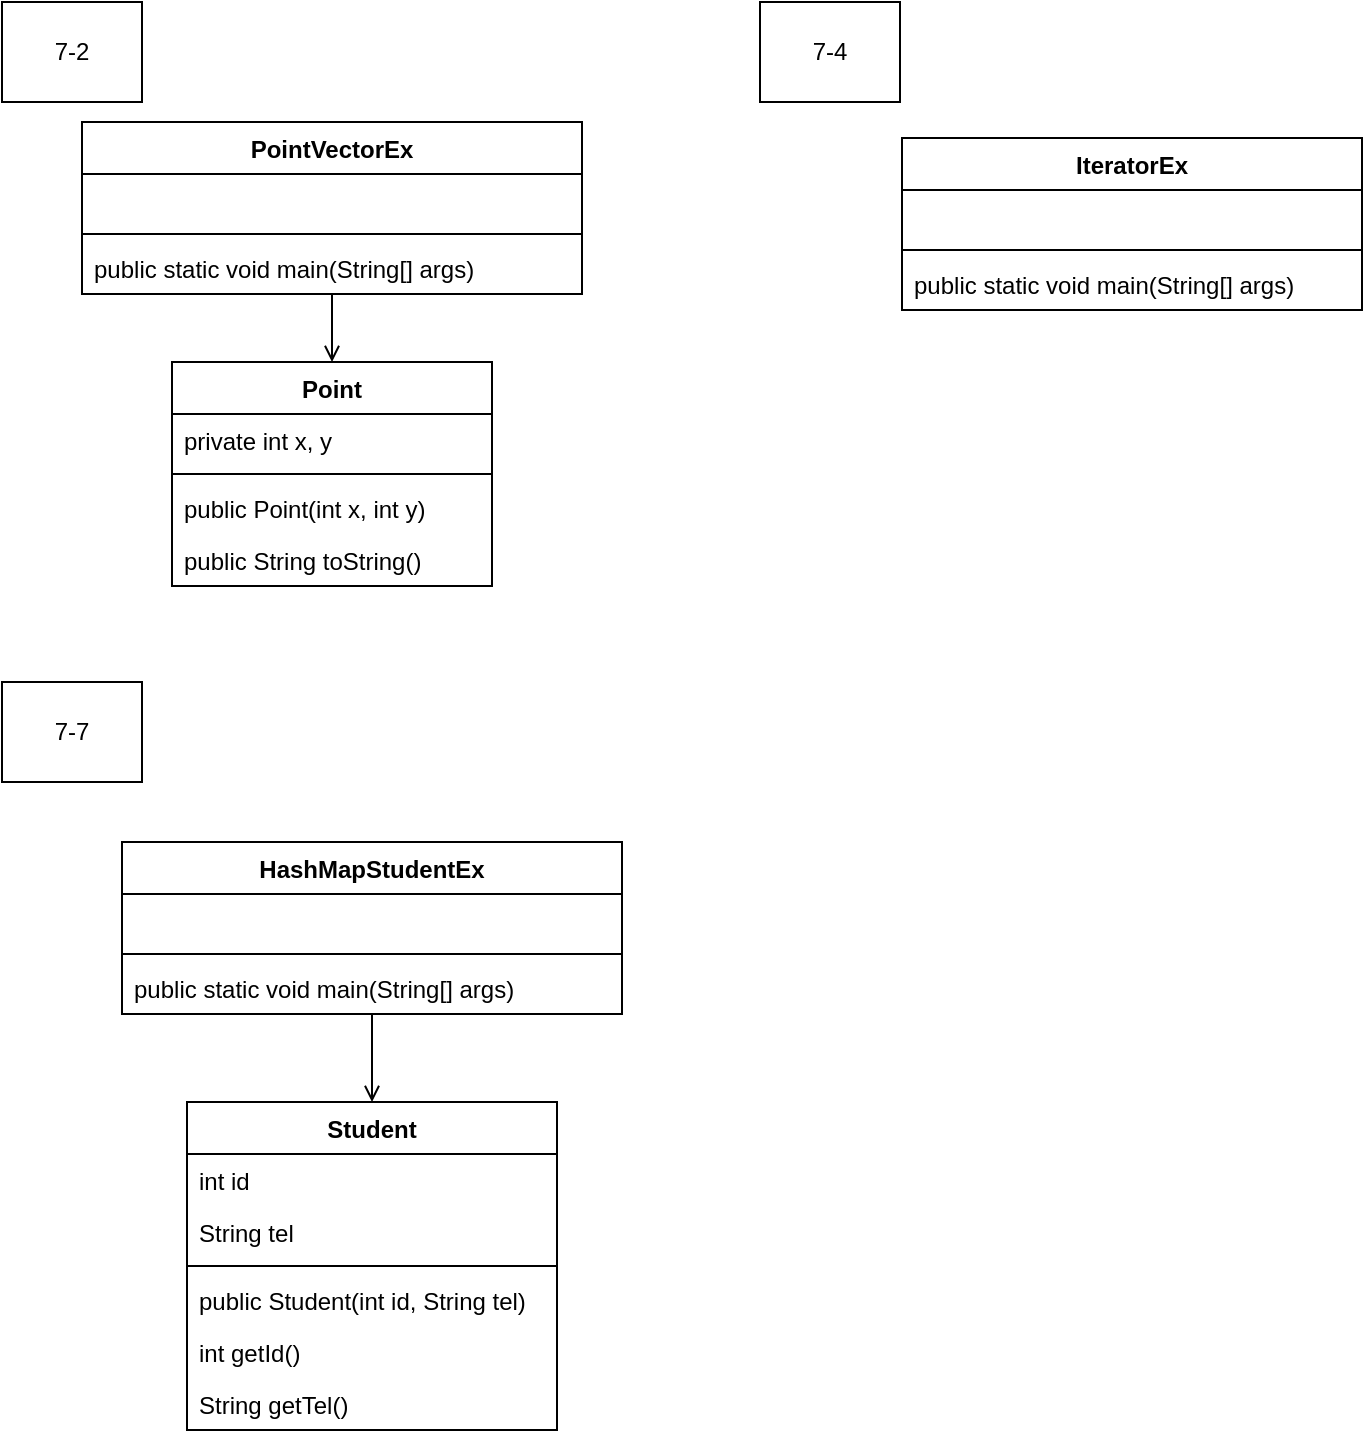 <mxfile version="14.6.0" type="github">
  <diagram id="iwtJbZ1Wb9TnL9mxIkdo" name="페이지-1">
    <mxGraphModel dx="1066" dy="627" grid="1" gridSize="10" guides="1" tooltips="1" connect="1" arrows="1" fold="1" page="1" pageScale="1" pageWidth="827" pageHeight="1169" math="0" shadow="0">
      <root>
        <mxCell id="0" />
        <mxCell id="1" parent="0" />
        <mxCell id="0WUtd4U0cj4JIALDPt5W-1" value="Point" style="swimlane;fontStyle=1;align=center;verticalAlign=top;childLayout=stackLayout;horizontal=1;startSize=26;horizontalStack=0;resizeParent=1;resizeParentMax=0;resizeLast=0;collapsible=1;marginBottom=0;" vertex="1" parent="1">
          <mxGeometry x="85" y="180" width="160" height="112" as="geometry" />
        </mxCell>
        <mxCell id="0WUtd4U0cj4JIALDPt5W-2" value="private int x, y" style="text;strokeColor=none;fillColor=none;align=left;verticalAlign=top;spacingLeft=4;spacingRight=4;overflow=hidden;rotatable=0;points=[[0,0.5],[1,0.5]];portConstraint=eastwest;" vertex="1" parent="0WUtd4U0cj4JIALDPt5W-1">
          <mxGeometry y="26" width="160" height="26" as="geometry" />
        </mxCell>
        <mxCell id="0WUtd4U0cj4JIALDPt5W-3" value="" style="line;strokeWidth=1;fillColor=none;align=left;verticalAlign=middle;spacingTop=-1;spacingLeft=3;spacingRight=3;rotatable=0;labelPosition=right;points=[];portConstraint=eastwest;" vertex="1" parent="0WUtd4U0cj4JIALDPt5W-1">
          <mxGeometry y="52" width="160" height="8" as="geometry" />
        </mxCell>
        <mxCell id="0WUtd4U0cj4JIALDPt5W-9" value="public Point(int x, int y)" style="text;strokeColor=none;fillColor=none;align=left;verticalAlign=top;spacingLeft=4;spacingRight=4;overflow=hidden;rotatable=0;points=[[0,0.5],[1,0.5]];portConstraint=eastwest;" vertex="1" parent="0WUtd4U0cj4JIALDPt5W-1">
          <mxGeometry y="60" width="160" height="26" as="geometry" />
        </mxCell>
        <mxCell id="0WUtd4U0cj4JIALDPt5W-4" value="public String toString()" style="text;strokeColor=none;fillColor=none;align=left;verticalAlign=top;spacingLeft=4;spacingRight=4;overflow=hidden;rotatable=0;points=[[0,0.5],[1,0.5]];portConstraint=eastwest;" vertex="1" parent="0WUtd4U0cj4JIALDPt5W-1">
          <mxGeometry y="86" width="160" height="26" as="geometry" />
        </mxCell>
        <mxCell id="0WUtd4U0cj4JIALDPt5W-10" style="edgeStyle=orthogonalEdgeStyle;rounded=0;orthogonalLoop=1;jettySize=auto;html=1;entryX=0.5;entryY=0;entryDx=0;entryDy=0;endArrow=open;endFill=0;" edge="1" parent="1" source="0WUtd4U0cj4JIALDPt5W-5" target="0WUtd4U0cj4JIALDPt5W-1">
          <mxGeometry relative="1" as="geometry" />
        </mxCell>
        <mxCell id="0WUtd4U0cj4JIALDPt5W-5" value="PointVectorEx" style="swimlane;fontStyle=1;align=center;verticalAlign=top;childLayout=stackLayout;horizontal=1;startSize=26;horizontalStack=0;resizeParent=1;resizeParentMax=0;resizeLast=0;collapsible=1;marginBottom=0;" vertex="1" parent="1">
          <mxGeometry x="40" y="60" width="250" height="86" as="geometry" />
        </mxCell>
        <mxCell id="0WUtd4U0cj4JIALDPt5W-6" value=" " style="text;strokeColor=none;fillColor=none;align=left;verticalAlign=top;spacingLeft=4;spacingRight=4;overflow=hidden;rotatable=0;points=[[0,0.5],[1,0.5]];portConstraint=eastwest;" vertex="1" parent="0WUtd4U0cj4JIALDPt5W-5">
          <mxGeometry y="26" width="250" height="26" as="geometry" />
        </mxCell>
        <mxCell id="0WUtd4U0cj4JIALDPt5W-7" value="" style="line;strokeWidth=1;fillColor=none;align=left;verticalAlign=middle;spacingTop=-1;spacingLeft=3;spacingRight=3;rotatable=0;labelPosition=right;points=[];portConstraint=eastwest;" vertex="1" parent="0WUtd4U0cj4JIALDPt5W-5">
          <mxGeometry y="52" width="250" height="8" as="geometry" />
        </mxCell>
        <mxCell id="0WUtd4U0cj4JIALDPt5W-8" value="public static void main(String[] args)" style="text;strokeColor=none;fillColor=none;align=left;verticalAlign=top;spacingLeft=4;spacingRight=4;overflow=hidden;rotatable=0;points=[[0,0.5],[1,0.5]];portConstraint=eastwest;" vertex="1" parent="0WUtd4U0cj4JIALDPt5W-5">
          <mxGeometry y="60" width="250" height="26" as="geometry" />
        </mxCell>
        <mxCell id="0WUtd4U0cj4JIALDPt5W-11" value="7-2" style="rounded=0;whiteSpace=wrap;html=1;" vertex="1" parent="1">
          <mxGeometry width="70" height="50" as="geometry" />
        </mxCell>
        <mxCell id="0WUtd4U0cj4JIALDPt5W-12" value="7-4" style="rounded=0;whiteSpace=wrap;html=1;" vertex="1" parent="1">
          <mxGeometry x="379" width="70" height="50" as="geometry" />
        </mxCell>
        <mxCell id="0WUtd4U0cj4JIALDPt5W-13" value="IteratorEx" style="swimlane;fontStyle=1;align=center;verticalAlign=top;childLayout=stackLayout;horizontal=1;startSize=26;horizontalStack=0;resizeParent=1;resizeParentMax=0;resizeLast=0;collapsible=1;marginBottom=0;" vertex="1" parent="1">
          <mxGeometry x="450" y="68" width="230" height="86" as="geometry" />
        </mxCell>
        <mxCell id="0WUtd4U0cj4JIALDPt5W-14" value=" " style="text;strokeColor=none;fillColor=none;align=left;verticalAlign=top;spacingLeft=4;spacingRight=4;overflow=hidden;rotatable=0;points=[[0,0.5],[1,0.5]];portConstraint=eastwest;" vertex="1" parent="0WUtd4U0cj4JIALDPt5W-13">
          <mxGeometry y="26" width="230" height="26" as="geometry" />
        </mxCell>
        <mxCell id="0WUtd4U0cj4JIALDPt5W-15" value="" style="line;strokeWidth=1;fillColor=none;align=left;verticalAlign=middle;spacingTop=-1;spacingLeft=3;spacingRight=3;rotatable=0;labelPosition=right;points=[];portConstraint=eastwest;" vertex="1" parent="0WUtd4U0cj4JIALDPt5W-13">
          <mxGeometry y="52" width="230" height="8" as="geometry" />
        </mxCell>
        <mxCell id="0WUtd4U0cj4JIALDPt5W-17" value="public static void main(String[] args)" style="text;strokeColor=none;fillColor=none;align=left;verticalAlign=top;spacingLeft=4;spacingRight=4;overflow=hidden;rotatable=0;points=[[0,0.5],[1,0.5]];portConstraint=eastwest;" vertex="1" parent="0WUtd4U0cj4JIALDPt5W-13">
          <mxGeometry y="60" width="230" height="26" as="geometry" />
        </mxCell>
        <mxCell id="0WUtd4U0cj4JIALDPt5W-18" value="7-7" style="rounded=0;whiteSpace=wrap;html=1;" vertex="1" parent="1">
          <mxGeometry y="340" width="70" height="50" as="geometry" />
        </mxCell>
        <mxCell id="0WUtd4U0cj4JIALDPt5W-19" value="Student" style="swimlane;fontStyle=1;align=center;verticalAlign=top;childLayout=stackLayout;horizontal=1;startSize=26;horizontalStack=0;resizeParent=1;resizeParentMax=0;resizeLast=0;collapsible=1;marginBottom=0;" vertex="1" parent="1">
          <mxGeometry x="92.5" y="550" width="185" height="164" as="geometry" />
        </mxCell>
        <mxCell id="0WUtd4U0cj4JIALDPt5W-20" value="int id" style="text;strokeColor=none;fillColor=none;align=left;verticalAlign=top;spacingLeft=4;spacingRight=4;overflow=hidden;rotatable=0;points=[[0,0.5],[1,0.5]];portConstraint=eastwest;" vertex="1" parent="0WUtd4U0cj4JIALDPt5W-19">
          <mxGeometry y="26" width="185" height="26" as="geometry" />
        </mxCell>
        <mxCell id="0WUtd4U0cj4JIALDPt5W-24" value="String tel" style="text;strokeColor=none;fillColor=none;align=left;verticalAlign=top;spacingLeft=4;spacingRight=4;overflow=hidden;rotatable=0;points=[[0,0.5],[1,0.5]];portConstraint=eastwest;" vertex="1" parent="0WUtd4U0cj4JIALDPt5W-19">
          <mxGeometry y="52" width="185" height="26" as="geometry" />
        </mxCell>
        <mxCell id="0WUtd4U0cj4JIALDPt5W-21" value="" style="line;strokeWidth=1;fillColor=none;align=left;verticalAlign=middle;spacingTop=-1;spacingLeft=3;spacingRight=3;rotatable=0;labelPosition=right;points=[];portConstraint=eastwest;" vertex="1" parent="0WUtd4U0cj4JIALDPt5W-19">
          <mxGeometry y="78" width="185" height="8" as="geometry" />
        </mxCell>
        <mxCell id="0WUtd4U0cj4JIALDPt5W-22" value="public Student(int id, String tel)" style="text;strokeColor=none;fillColor=none;align=left;verticalAlign=top;spacingLeft=4;spacingRight=4;overflow=hidden;rotatable=0;points=[[0,0.5],[1,0.5]];portConstraint=eastwest;" vertex="1" parent="0WUtd4U0cj4JIALDPt5W-19">
          <mxGeometry y="86" width="185" height="26" as="geometry" />
        </mxCell>
        <mxCell id="0WUtd4U0cj4JIALDPt5W-25" value="int getId()" style="text;strokeColor=none;fillColor=none;align=left;verticalAlign=top;spacingLeft=4;spacingRight=4;overflow=hidden;rotatable=0;points=[[0,0.5],[1,0.5]];portConstraint=eastwest;" vertex="1" parent="0WUtd4U0cj4JIALDPt5W-19">
          <mxGeometry y="112" width="185" height="26" as="geometry" />
        </mxCell>
        <mxCell id="0WUtd4U0cj4JIALDPt5W-23" value="String getTel()" style="text;strokeColor=none;fillColor=none;align=left;verticalAlign=top;spacingLeft=4;spacingRight=4;overflow=hidden;rotatable=0;points=[[0,0.5],[1,0.5]];portConstraint=eastwest;" vertex="1" parent="0WUtd4U0cj4JIALDPt5W-19">
          <mxGeometry y="138" width="185" height="26" as="geometry" />
        </mxCell>
        <mxCell id="0WUtd4U0cj4JIALDPt5W-30" style="edgeStyle=orthogonalEdgeStyle;rounded=0;orthogonalLoop=1;jettySize=auto;html=1;entryX=0.5;entryY=0;entryDx=0;entryDy=0;endArrow=open;endFill=0;" edge="1" parent="1" source="0WUtd4U0cj4JIALDPt5W-26" target="0WUtd4U0cj4JIALDPt5W-19">
          <mxGeometry relative="1" as="geometry" />
        </mxCell>
        <mxCell id="0WUtd4U0cj4JIALDPt5W-26" value="HashMapStudentEx" style="swimlane;fontStyle=1;align=center;verticalAlign=top;childLayout=stackLayout;horizontal=1;startSize=26;horizontalStack=0;resizeParent=1;resizeParentMax=0;resizeLast=0;collapsible=1;marginBottom=0;" vertex="1" parent="1">
          <mxGeometry x="60" y="420" width="250" height="86" as="geometry" />
        </mxCell>
        <mxCell id="0WUtd4U0cj4JIALDPt5W-27" value=" " style="text;strokeColor=none;fillColor=none;align=left;verticalAlign=top;spacingLeft=4;spacingRight=4;overflow=hidden;rotatable=0;points=[[0,0.5],[1,0.5]];portConstraint=eastwest;" vertex="1" parent="0WUtd4U0cj4JIALDPt5W-26">
          <mxGeometry y="26" width="250" height="26" as="geometry" />
        </mxCell>
        <mxCell id="0WUtd4U0cj4JIALDPt5W-28" value="" style="line;strokeWidth=1;fillColor=none;align=left;verticalAlign=middle;spacingTop=-1;spacingLeft=3;spacingRight=3;rotatable=0;labelPosition=right;points=[];portConstraint=eastwest;" vertex="1" parent="0WUtd4U0cj4JIALDPt5W-26">
          <mxGeometry y="52" width="250" height="8" as="geometry" />
        </mxCell>
        <mxCell id="0WUtd4U0cj4JIALDPt5W-29" value="public static void main(String[] args)" style="text;strokeColor=none;fillColor=none;align=left;verticalAlign=top;spacingLeft=4;spacingRight=4;overflow=hidden;rotatable=0;points=[[0,0.5],[1,0.5]];portConstraint=eastwest;" vertex="1" parent="0WUtd4U0cj4JIALDPt5W-26">
          <mxGeometry y="60" width="250" height="26" as="geometry" />
        </mxCell>
      </root>
    </mxGraphModel>
  </diagram>
</mxfile>
